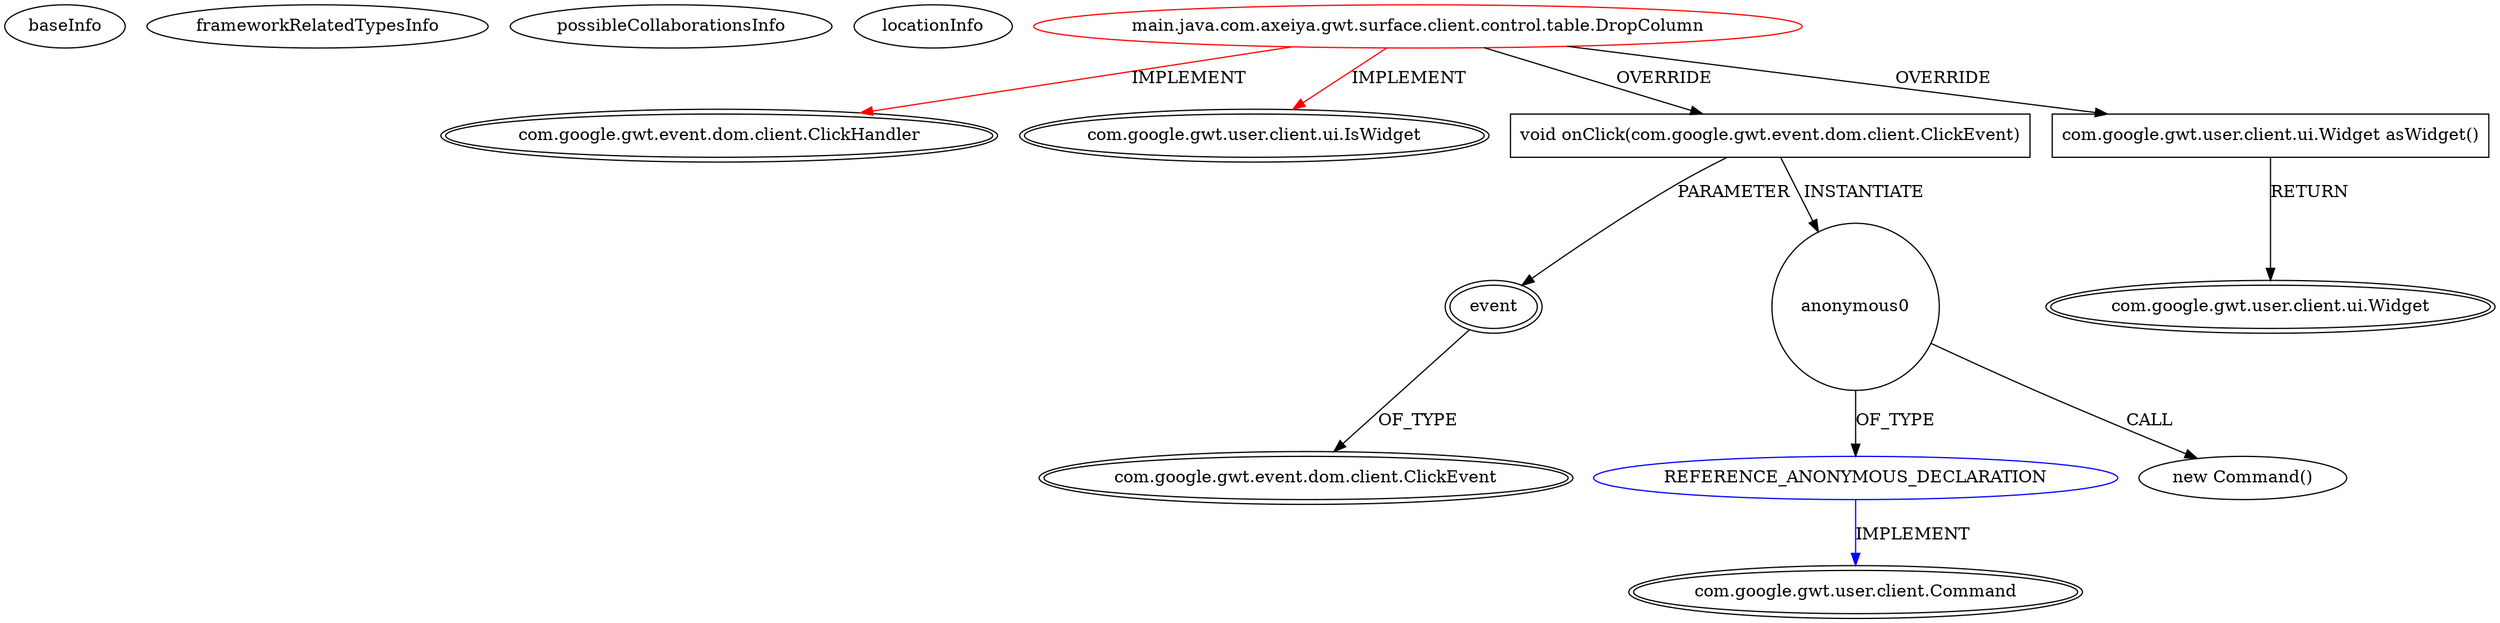 digraph {
baseInfo[graphId=1219,category="extension_graph",isAnonymous=false,possibleRelation=true]
frameworkRelatedTypesInfo[0="com.google.gwt.event.dom.client.ClickHandler",1="com.google.gwt.user.client.ui.IsWidget"]
possibleCollaborationsInfo[0="1219~OVERRIDING_METHOD_DECLARATION-INSTANTIATION-~com.google.gwt.event.dom.client.ClickHandler com.google.gwt.user.client.ui.IsWidget ~com.google.gwt.user.client.Command ~false~true"]
locationInfo[projectName="dapicard-gwt-surface",filePath="/dapicard-gwt-surface/gwt-surface-master/gwt-surface/src/main/java/com/axeiya/gwt/surface/client/control/table/DropColumn.java",contextSignature="DropColumn",graphId="1219"]
0[label="main.java.com.axeiya.gwt.surface.client.control.table.DropColumn",vertexType="ROOT_CLIENT_CLASS_DECLARATION",isFrameworkType=false,color=red]
1[label="com.google.gwt.event.dom.client.ClickHandler",vertexType="FRAMEWORK_INTERFACE_TYPE",isFrameworkType=true,peripheries=2]
2[label="com.google.gwt.user.client.ui.IsWidget",vertexType="FRAMEWORK_INTERFACE_TYPE",isFrameworkType=true,peripheries=2]
3[label="void onClick(com.google.gwt.event.dom.client.ClickEvent)",vertexType="OVERRIDING_METHOD_DECLARATION",isFrameworkType=false,shape=box]
4[label="event",vertexType="PARAMETER_DECLARATION",isFrameworkType=true,peripheries=2]
5[label="com.google.gwt.event.dom.client.ClickEvent",vertexType="FRAMEWORK_CLASS_TYPE",isFrameworkType=true,peripheries=2]
7[label="anonymous0",vertexType="VARIABLE_EXPRESION",isFrameworkType=false,shape=circle]
8[label="REFERENCE_ANONYMOUS_DECLARATION",vertexType="REFERENCE_ANONYMOUS_DECLARATION",isFrameworkType=false,color=blue]
9[label="com.google.gwt.user.client.Command",vertexType="FRAMEWORK_INTERFACE_TYPE",isFrameworkType=true,peripheries=2]
6[label="new Command()",vertexType="CONSTRUCTOR_CALL",isFrameworkType=false]
10[label="com.google.gwt.user.client.ui.Widget asWidget()",vertexType="OVERRIDING_METHOD_DECLARATION",isFrameworkType=false,shape=box]
11[label="com.google.gwt.user.client.ui.Widget",vertexType="FRAMEWORK_CLASS_TYPE",isFrameworkType=true,peripheries=2]
0->1[label="IMPLEMENT",color=red]
0->2[label="IMPLEMENT",color=red]
0->3[label="OVERRIDE"]
4->5[label="OF_TYPE"]
3->4[label="PARAMETER"]
3->7[label="INSTANTIATE"]
8->9[label="IMPLEMENT",color=blue]
7->8[label="OF_TYPE"]
7->6[label="CALL"]
0->10[label="OVERRIDE"]
10->11[label="RETURN"]
}
